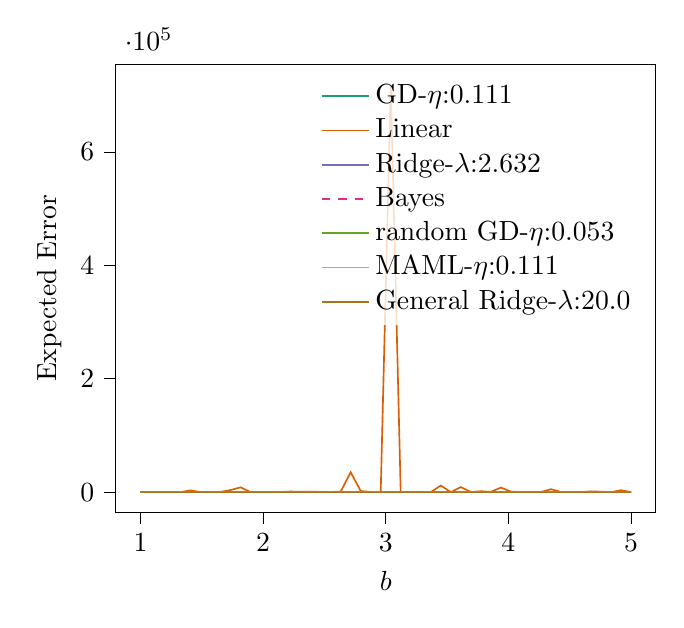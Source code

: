% This file was created with tikzplotlib v0.10.1.
\begin{tikzpicture}

\definecolor{chocolate217952}{RGB}{217,95,2}
\definecolor{darkcyan27158119}{RGB}{27,158,119}
\definecolor{darkgoldenrod16611829}{RGB}{166,118,29}
\definecolor{darkgray176}{RGB}{176,176,176}
\definecolor{deeppink23141138}{RGB}{231,41,138}
\definecolor{lightslategray117112179}{RGB}{117,112,179}
\definecolor{olivedrab10216630}{RGB}{102,166,30}
\definecolor{orange2301712}{RGB}{230,171,2}

\begin{axis}[
legend cell align={left},
legend style={fill opacity=0.8, draw opacity=1, text opacity=1, draw=none},
tick align=outside,
tick pos=left,
x grid style={darkgray176},
xlabel={\(\displaystyle b\)},
xmin=0.8, xmax=5.2,
xtick style={color=black},
y grid style={darkgray176},
ylabel={Expected Error},
ymin=-35924.116, ymax=754428.427,
ytick style={color=black}
]
\addplot [semithick, darkcyan27158119]
table {%
1 1.777
1.082 1.77
1.163 1.725
1.245 1.851
1.327 1.847
1.408 2.191
1.49 2.3
1.571 1.696
1.653 2.118
1.735 2.084
1.816 2.257
1.898 2.281
1.98 2.085
2.061 2.111
2.143 2.118
2.224 2.245
2.306 2.292
2.388 2.233
2.469 2.53
2.551 2.574
2.633 2.257
2.714 3.35
2.796 2.661
2.878 2.475
2.959 2.965
3.041 2.853
3.122 3.103
3.204 2.892
3.286 4.588
3.367 3.037
3.449 4.042
3.531 3.194
3.612 3.135
3.694 4.116
3.776 4.422
3.857 4.446
3.939 4.359
4.02 3.659
4.102 5.103
4.184 3.783
4.265 4.804
4.347 4.343
4.429 4.561
4.51 7.706
4.592 5.651
4.673 8.597
4.755 6.554
4.837 6.838
4.918 10.057
5 9.83
};
\addlegendentry{GD-$\eta$:0.111}
\addplot [semithick, chocolate217952]
table {%
1 27.094
1.082 488.723
1.163 69.326
1.245 424.816
1.327 64.2
1.408 3154.276
1.49 99.012
1.571 28.782
1.653 484.098
1.735 3695.215
1.816 8458.775
1.898 90.081
1.98 247.912
2.061 124.374
2.143 110.549
2.224 1141.415
2.306 537.863
2.388 782.417
2.469 497.944
2.551 205.515
2.633 1021.314
2.714 35116.479
2.796 1956.79
2.878 370.34
2.959 224.855
3.041 718503.311
3.122 168.122
3.204 265.353
3.286 342.911
3.367 85.033
3.449 11591.095
3.531 21.143
3.612 8847.706
3.694 338.393
3.776 1596.755
3.857 559.367
3.939 8007.084
4.02 1000.492
4.102 193.051
4.184 125.326
4.265 123.46
4.347 5223.479
4.429 359.028
4.51 65.501
4.592 103.25
4.673 1443.555
4.755 835.106
4.837 23.539
4.918 3365.107
5 176.637
};
\addlegendentry{Linear}
\addplot [semithick, lightslategray117112179]
table {%
1 1.719
1.082 1.721
1.163 1.668
1.245 1.766
1.327 1.798
1.408 2.055
1.49 2.062
1.571 1.649
1.653 1.876
1.735 1.948
1.816 2.015
1.898 2.093
1.98 1.938
2.061 1.893
2.143 1.881
2.224 2.087
2.306 2.033
2.388 1.795
2.469 2.058
2.551 1.94
2.633 1.928
2.714 2.537
2.796 2.127
2.878 1.898
2.959 2.408
3.041 2.119
3.122 2.196
3.204 2.136
3.286 2.217
3.367 2.162
3.449 2.471
3.531 2.408
3.612 2.049
3.694 2.403
3.776 2.278
3.857 2.336
3.939 2.111
4.02 1.954
4.102 2.438
4.184 2.116
4.265 2.37
4.347 2.371
4.429 2.328
4.51 2.49
4.592 2.212
4.673 2.437
4.755 2.339
4.837 2.204
4.918 2.613
5 2.443
};
\addlegendentry{Ridge-$\lambda$:2.632}
\addplot [semithick, deeppink23141138, dashed]
table {%
1 1.0
1.082 1.0
1.163 1.0
1.245 1.0
1.327 1.0
1.408 1.0
1.49 1.0
1.571 1.0
1.653 1.0
1.735 1.0
1.816 1.0
1.898 1.0
1.98 1.0
2.061 1.0
2.143 1.0
2.224 1.0
2.306 1.0
2.388 1.0
2.469 1.0
2.551 1.0
2.633 1.0
2.714 1.0
2.796 1.0
2.878 1.0
2.959 1.0
3.041 1.0
3.122 1.0
3.204 1.0
3.286 1.0
3.367 1.0
3.449 1.0
3.531 1.0
3.612 1.0
3.694 1.0
3.776 1.0
3.857 1.0
3.939 1.0
4.02 1.0
4.102 1.0
4.184 1.0
4.265 1.0
4.347 1.0
4.429 1.0
4.51 1.0
4.592 1.0
4.673 1.0
4.755 1.0
4.837 1.0
4.918 1.0
5 1.0
};
\addlegendentry{Bayes}
\addplot [semithick, olivedrab10216630]
table {%
1 3.551
1.082 3.527
1.163 3.436
1.245 3.637
1.327 3.833
1.408 4.449
1.49 3.874
1.571 3.95
1.653 3.95
1.735 4.037
1.816 4.126
1.898 4.313
1.98 4.328
2.061 4.852
2.143 4.997
2.224 5.058
2.306 4.631
2.388 4.715
2.469 5.325
2.551 5.144
2.633 4.971
2.714 4.557
2.796 4.689
2.878 5.43
2.959 5.172
3.041 5.888
3.122 5.821
3.204 5.945
3.286 5.179
3.367 5.121
3.449 5.368
3.531 5.212
3.612 5.657
3.694 5.838
3.776 7.13
3.857 5.879
3.939 5.836
4.02 6.04
4.102 6.32
4.184 6.615
4.265 6.155
4.347 6.335
4.429 6.696
4.51 5.608
4.592 5.559
4.673 7.237
4.755 6.249
4.837 6.658
4.918 7.28
5 7.284
};
\addlegendentry{random GD-$\eta$:0.053}
\addplot [semithick, orange2301712]
table {%
1 1.839
1.082 1.744
1.163 1.659
1.245 1.773
1.327 1.881
1.408 2.288
1.49 1.881
1.571 1.849
1.653 1.842
1.735 1.814
1.816 1.928
1.898 2.03
1.98 2.07
2.061 2.381
2.143 2.714
2.224 2.564
2.306 2.392
2.388 2.229
2.469 2.87
2.551 2.51
2.633 2.598
2.714 2.157
2.796 2.381
2.878 3.09
2.959 3.575
3.041 3.273
3.122 2.856
3.204 3.734
3.286 2.68
3.367 3.301
3.449 3.242
3.531 3.545
3.612 4.285
3.694 5.393
3.776 4.755
3.857 4.309
3.939 5.103
4.02 4.335
4.102 5.178
4.184 5.129
4.265 5.822
4.347 6.419
4.429 6.478
4.51 5.181
4.592 5.514
4.673 7.736
4.755 6.03
4.837 5.879
4.918 7.204
5 9.629
};
\addlegendentry{MAML-$\eta$:0.111}
\addplot [semithick, darkgoldenrod16611829]
table {%
1 1.766
1.082 1.735
1.163 1.663
1.245 1.848
1.327 1.968
1.408 1.793
1.49 1.894
1.571 1.942
1.653 1.947
1.735 1.991
1.816 2.018
1.898 1.912
1.98 2.032
2.061 2.09
2.143 1.919
2.224 2.18
2.306 1.912
2.388 2.024
2.469 2.002
2.551 2.219
2.633 2.034
2.714 2.092
2.796 2.077
2.878 2.132
2.959 2.141
3.041 2.149
3.122 2.146
3.204 2.185
3.286 2.144
3.367 1.933
3.449 2.147
3.531 2.393
3.612 2.326
3.694 2.464
3.776 2.341
3.857 2.27
3.939 2.226
4.02 2.066
4.102 2.345
4.184 2.457
4.265 2.099
4.347 2.242
4.429 2.332
4.51 2.2
4.592 2.323
4.673 2.196
4.755 2.341
4.837 2.278
4.918 2.097
5 2.194
};
\addlegendentry{General Ridge-$\lambda$:20.0}
\end{axis}

\end{tikzpicture}
